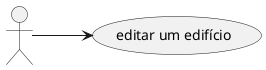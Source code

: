 @startuml
'https://plantuml.com/use-case-diagram
left to right direction
" " as nobody

nobody --> (editar um edifício)

@enduml
